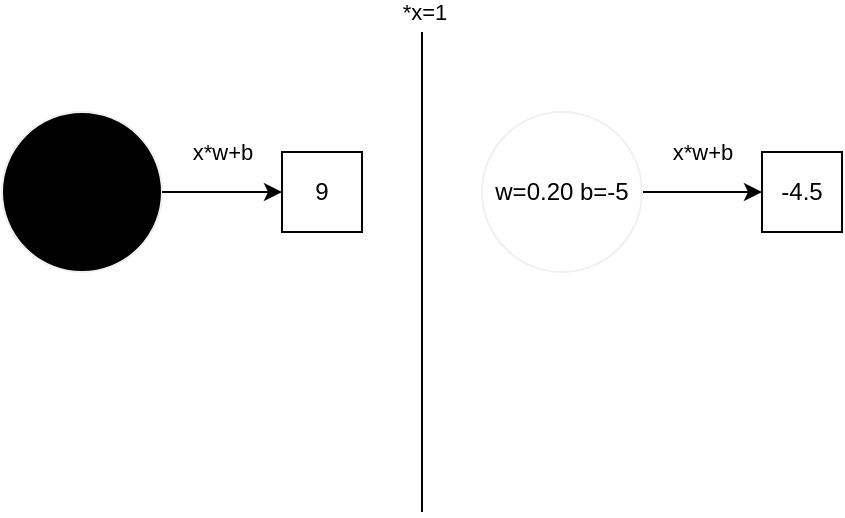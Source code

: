 <mxfile>
    <diagram id="lm0y0Vqmq1mIAVt59gmz" name="Page-1">
        <mxGraphModel dx="233" dy="247" grid="1" gridSize="10" guides="1" tooltips="1" connect="1" arrows="1" fold="1" page="1" pageScale="1" pageWidth="1100" pageHeight="1700" math="0" shadow="0">
            <root>
                <mxCell id="0"/>
                <mxCell id="1" parent="0"/>
                <mxCell id="2" value="w = 4 b = 5&amp;nbsp;" style="ellipse;whiteSpace=wrap;html=1;strokeColor=#F0F0F0;fillColor=#000000;" vertex="1" parent="1">
                    <mxGeometry x="30" y="320" width="80" height="80" as="geometry"/>
                </mxCell>
                <mxCell id="5" value="" style="endArrow=classic;html=1;" edge="1" parent="1">
                    <mxGeometry width="50" height="50" relative="1" as="geometry">
                        <mxPoint x="110" y="360" as="sourcePoint"/>
                        <mxPoint x="170" y="360" as="targetPoint"/>
                    </mxGeometry>
                </mxCell>
                <mxCell id="8" value="x*w+b" style="edgeLabel;html=1;align=center;verticalAlign=middle;resizable=0;points=[];" vertex="1" connectable="0" parent="5">
                    <mxGeometry x="0.567" y="2" relative="1" as="geometry">
                        <mxPoint x="-17" y="-18" as="offset"/>
                    </mxGeometry>
                </mxCell>
                <mxCell id="6" value="9" style="whiteSpace=wrap;html=1;aspect=fixed;" vertex="1" parent="1">
                    <mxGeometry x="170" y="340" width="40" height="40" as="geometry"/>
                </mxCell>
                <mxCell id="9" value="" style="endArrow=none;html=1;" edge="1" parent="1">
                    <mxGeometry width="50" height="50" relative="1" as="geometry">
                        <mxPoint x="240" y="520" as="sourcePoint"/>
                        <mxPoint x="240" y="280" as="targetPoint"/>
                    </mxGeometry>
                </mxCell>
                <mxCell id="15" value="*x=1" style="edgeLabel;html=1;align=center;verticalAlign=middle;resizable=0;points=[];" vertex="1" connectable="0" parent="9">
                    <mxGeometry x="0.8" y="-1" relative="1" as="geometry">
                        <mxPoint y="-34" as="offset"/>
                    </mxGeometry>
                </mxCell>
                <mxCell id="10" value="" style="endArrow=classic;html=1;" edge="1" parent="1">
                    <mxGeometry width="50" height="50" relative="1" as="geometry">
                        <mxPoint x="350" y="360" as="sourcePoint"/>
                        <mxPoint x="410" y="360" as="targetPoint"/>
                    </mxGeometry>
                </mxCell>
                <mxCell id="11" value="x*w+b" style="edgeLabel;html=1;align=center;verticalAlign=middle;resizable=0;points=[];" vertex="1" connectable="0" parent="10">
                    <mxGeometry x="0.567" y="2" relative="1" as="geometry">
                        <mxPoint x="-17" y="-18" as="offset"/>
                    </mxGeometry>
                </mxCell>
                <mxCell id="12" value="-4.5" style="whiteSpace=wrap;html=1;aspect=fixed;" vertex="1" parent="1">
                    <mxGeometry x="410" y="340" width="40" height="40" as="geometry"/>
                </mxCell>
                <mxCell id="13" value="w=0.20 b=-5" style="ellipse;whiteSpace=wrap;html=1;aspect=fixed;strokeColor=#F0F0F0;" vertex="1" parent="1">
                    <mxGeometry x="270" y="320" width="80" height="80" as="geometry"/>
                </mxCell>
            </root>
        </mxGraphModel>
    </diagram>
</mxfile>
